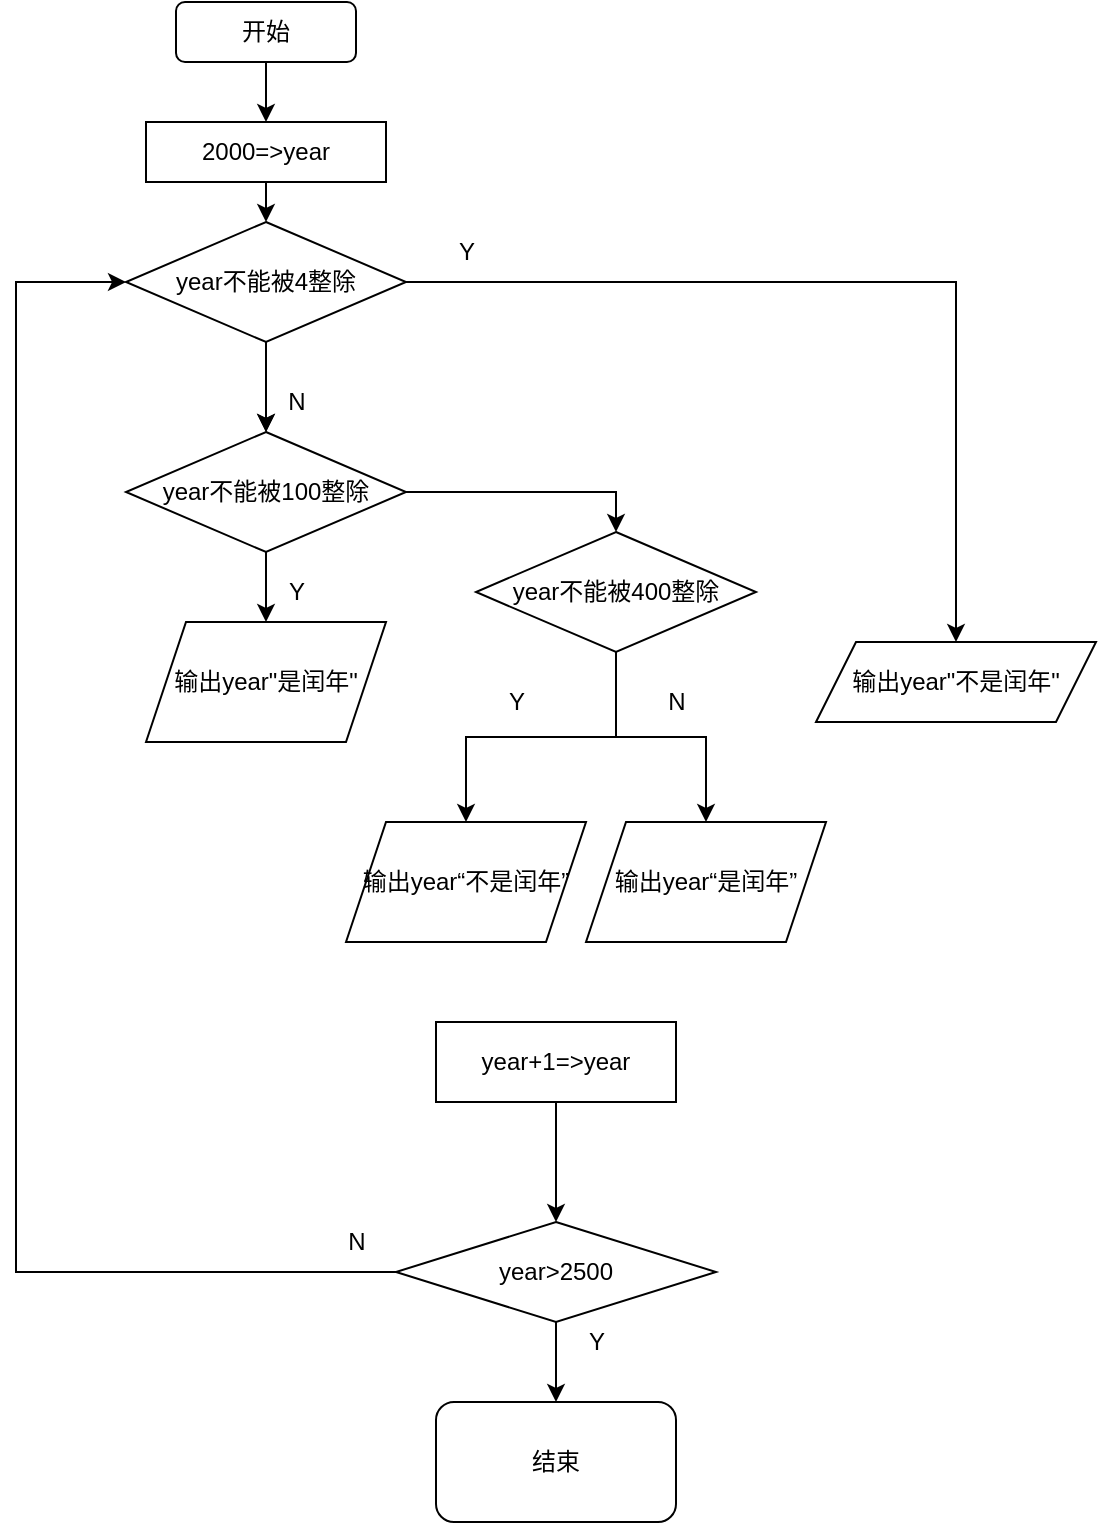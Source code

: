<mxfile version="20.3.0" type="github">
  <diagram id="0jpka9_DnC1QhJvKmDaA" name="第 1 页">
    <mxGraphModel dx="334" dy="537" grid="1" gridSize="10" guides="1" tooltips="1" connect="1" arrows="1" fold="1" page="1" pageScale="1" pageWidth="827" pageHeight="1169" math="0" shadow="0">
      <root>
        <mxCell id="0" />
        <mxCell id="1" parent="0" />
        <mxCell id="0UhG0RffmmsP41roC84z-14" style="edgeStyle=orthogonalEdgeStyle;rounded=0;orthogonalLoop=1;jettySize=auto;html=1;entryX=0.5;entryY=0;entryDx=0;entryDy=0;" edge="1" parent="1" source="0UhG0RffmmsP41roC84z-1" target="0UhG0RffmmsP41roC84z-2">
          <mxGeometry relative="1" as="geometry" />
        </mxCell>
        <mxCell id="0UhG0RffmmsP41roC84z-1" value="开始" style="rounded=1;whiteSpace=wrap;html=1;" vertex="1" parent="1">
          <mxGeometry x="360" y="10" width="90" height="30" as="geometry" />
        </mxCell>
        <mxCell id="0UhG0RffmmsP41roC84z-13" style="edgeStyle=orthogonalEdgeStyle;rounded=0;orthogonalLoop=1;jettySize=auto;html=1;exitX=0.5;exitY=1;exitDx=0;exitDy=0;entryX=0.5;entryY=0;entryDx=0;entryDy=0;" edge="1" parent="1" source="0UhG0RffmmsP41roC84z-2" target="0UhG0RffmmsP41roC84z-3">
          <mxGeometry relative="1" as="geometry" />
        </mxCell>
        <mxCell id="0UhG0RffmmsP41roC84z-2" value="2000=&amp;gt;year" style="rounded=0;whiteSpace=wrap;html=1;" vertex="1" parent="1">
          <mxGeometry x="345" y="70" width="120" height="30" as="geometry" />
        </mxCell>
        <mxCell id="0UhG0RffmmsP41roC84z-5" value="" style="edgeStyle=orthogonalEdgeStyle;rounded=0;orthogonalLoop=1;jettySize=auto;html=1;" edge="1" parent="1" source="0UhG0RffmmsP41roC84z-3" target="0UhG0RffmmsP41roC84z-4">
          <mxGeometry relative="1" as="geometry" />
        </mxCell>
        <mxCell id="0UhG0RffmmsP41roC84z-6" value="" style="edgeStyle=orthogonalEdgeStyle;rounded=0;orthogonalLoop=1;jettySize=auto;html=1;" edge="1" parent="1" source="0UhG0RffmmsP41roC84z-3" target="0UhG0RffmmsP41roC84z-4">
          <mxGeometry relative="1" as="geometry" />
        </mxCell>
        <mxCell id="0UhG0RffmmsP41roC84z-20" style="edgeStyle=orthogonalEdgeStyle;rounded=0;orthogonalLoop=1;jettySize=auto;html=1;entryX=0.5;entryY=0;entryDx=0;entryDy=0;" edge="1" parent="1" source="0UhG0RffmmsP41roC84z-3" target="0UhG0RffmmsP41roC84z-19">
          <mxGeometry relative="1" as="geometry" />
        </mxCell>
        <mxCell id="0UhG0RffmmsP41roC84z-3" value="year不能被4整除" style="rhombus;whiteSpace=wrap;html=1;" vertex="1" parent="1">
          <mxGeometry x="335" y="120" width="140" height="60" as="geometry" />
        </mxCell>
        <mxCell id="0UhG0RffmmsP41roC84z-12" style="edgeStyle=orthogonalEdgeStyle;rounded=0;orthogonalLoop=1;jettySize=auto;html=1;exitX=0.5;exitY=1;exitDx=0;exitDy=0;entryX=0.5;entryY=0;entryDx=0;entryDy=0;" edge="1" parent="1" source="0UhG0RffmmsP41roC84z-4" target="0UhG0RffmmsP41roC84z-11">
          <mxGeometry relative="1" as="geometry" />
        </mxCell>
        <mxCell id="0UhG0RffmmsP41roC84z-22" style="edgeStyle=orthogonalEdgeStyle;rounded=0;orthogonalLoop=1;jettySize=auto;html=1;entryX=0.5;entryY=0;entryDx=0;entryDy=0;" edge="1" parent="1" source="0UhG0RffmmsP41roC84z-4" target="0UhG0RffmmsP41roC84z-16">
          <mxGeometry relative="1" as="geometry" />
        </mxCell>
        <mxCell id="0UhG0RffmmsP41roC84z-4" value="year不能被100整除" style="rhombus;whiteSpace=wrap;html=1;" vertex="1" parent="1">
          <mxGeometry x="335" y="225" width="140" height="60" as="geometry" />
        </mxCell>
        <mxCell id="0UhG0RffmmsP41roC84z-7" value="N" style="text;html=1;align=center;verticalAlign=middle;resizable=0;points=[];autosize=1;strokeColor=none;fillColor=none;" vertex="1" parent="1">
          <mxGeometry x="405" y="195" width="30" height="30" as="geometry" />
        </mxCell>
        <mxCell id="0UhG0RffmmsP41roC84z-11" value="输出year&quot;是闰年&quot;" style="shape=parallelogram;perimeter=parallelogramPerimeter;whiteSpace=wrap;html=1;fixedSize=1;" vertex="1" parent="1">
          <mxGeometry x="345" y="320" width="120" height="60" as="geometry" />
        </mxCell>
        <mxCell id="0UhG0RffmmsP41roC84z-15" value="Y" style="text;html=1;align=center;verticalAlign=middle;resizable=0;points=[];autosize=1;strokeColor=none;fillColor=none;" vertex="1" parent="1">
          <mxGeometry x="405" y="290" width="30" height="30" as="geometry" />
        </mxCell>
        <mxCell id="0UhG0RffmmsP41roC84z-25" style="edgeStyle=orthogonalEdgeStyle;rounded=0;orthogonalLoop=1;jettySize=auto;html=1;entryX=0.5;entryY=0;entryDx=0;entryDy=0;" edge="1" parent="1" source="0UhG0RffmmsP41roC84z-16" target="0UhG0RffmmsP41roC84z-23">
          <mxGeometry relative="1" as="geometry" />
        </mxCell>
        <mxCell id="0UhG0RffmmsP41roC84z-26" style="edgeStyle=orthogonalEdgeStyle;rounded=0;orthogonalLoop=1;jettySize=auto;html=1;entryX=0.5;entryY=0;entryDx=0;entryDy=0;" edge="1" parent="1" source="0UhG0RffmmsP41roC84z-16" target="0UhG0RffmmsP41roC84z-24">
          <mxGeometry relative="1" as="geometry" />
        </mxCell>
        <mxCell id="0UhG0RffmmsP41roC84z-16" value="year不能被400整除" style="rhombus;whiteSpace=wrap;html=1;" vertex="1" parent="1">
          <mxGeometry x="510" y="275" width="140" height="60" as="geometry" />
        </mxCell>
        <mxCell id="0UhG0RffmmsP41roC84z-18" value="Y" style="text;html=1;align=center;verticalAlign=middle;resizable=0;points=[];autosize=1;strokeColor=none;fillColor=none;" vertex="1" parent="1">
          <mxGeometry x="490" y="120" width="30" height="30" as="geometry" />
        </mxCell>
        <mxCell id="0UhG0RffmmsP41roC84z-19" value="输出year&quot;不是闰年&quot;" style="shape=parallelogram;perimeter=parallelogramPerimeter;whiteSpace=wrap;html=1;fixedSize=1;" vertex="1" parent="1">
          <mxGeometry x="680" y="330" width="140" height="40" as="geometry" />
        </mxCell>
        <mxCell id="0UhG0RffmmsP41roC84z-23" value="输出year“不是闰年”" style="shape=parallelogram;perimeter=parallelogramPerimeter;whiteSpace=wrap;html=1;fixedSize=1;" vertex="1" parent="1">
          <mxGeometry x="445" y="420" width="120" height="60" as="geometry" />
        </mxCell>
        <mxCell id="0UhG0RffmmsP41roC84z-24" value="输出year“是闰年”" style="shape=parallelogram;perimeter=parallelogramPerimeter;whiteSpace=wrap;html=1;fixedSize=1;" vertex="1" parent="1">
          <mxGeometry x="565" y="420" width="120" height="60" as="geometry" />
        </mxCell>
        <mxCell id="0UhG0RffmmsP41roC84z-27" value="Y" style="text;html=1;align=center;verticalAlign=middle;resizable=0;points=[];autosize=1;strokeColor=none;fillColor=none;" vertex="1" parent="1">
          <mxGeometry x="515" y="345" width="30" height="30" as="geometry" />
        </mxCell>
        <mxCell id="0UhG0RffmmsP41roC84z-28" value="N" style="text;html=1;align=center;verticalAlign=middle;resizable=0;points=[];autosize=1;strokeColor=none;fillColor=none;" vertex="1" parent="1">
          <mxGeometry x="595" y="345" width="30" height="30" as="geometry" />
        </mxCell>
        <mxCell id="0UhG0RffmmsP41roC84z-31" value="" style="edgeStyle=orthogonalEdgeStyle;rounded=0;orthogonalLoop=1;jettySize=auto;html=1;" edge="1" parent="1" source="0UhG0RffmmsP41roC84z-29" target="0UhG0RffmmsP41roC84z-30">
          <mxGeometry relative="1" as="geometry" />
        </mxCell>
        <mxCell id="0UhG0RffmmsP41roC84z-29" value="year+1=&amp;gt;year" style="whiteSpace=wrap;html=1;" vertex="1" parent="1">
          <mxGeometry x="490" y="520" width="120" height="40" as="geometry" />
        </mxCell>
        <mxCell id="0UhG0RffmmsP41roC84z-33" style="edgeStyle=orthogonalEdgeStyle;rounded=0;orthogonalLoop=1;jettySize=auto;html=1;entryX=0.5;entryY=0;entryDx=0;entryDy=0;" edge="1" parent="1" source="0UhG0RffmmsP41roC84z-30" target="0UhG0RffmmsP41roC84z-32">
          <mxGeometry relative="1" as="geometry" />
        </mxCell>
        <mxCell id="0UhG0RffmmsP41roC84z-37" style="edgeStyle=orthogonalEdgeStyle;rounded=0;orthogonalLoop=1;jettySize=auto;html=1;entryX=0;entryY=0.5;entryDx=0;entryDy=0;" edge="1" parent="1" source="0UhG0RffmmsP41roC84z-30" target="0UhG0RffmmsP41roC84z-3">
          <mxGeometry relative="1" as="geometry">
            <mxPoint x="280" y="250" as="targetPoint" />
            <Array as="points">
              <mxPoint x="280" y="645" />
              <mxPoint x="280" y="150" />
            </Array>
          </mxGeometry>
        </mxCell>
        <mxCell id="0UhG0RffmmsP41roC84z-30" value="year&amp;gt;2500" style="rhombus;whiteSpace=wrap;html=1;" vertex="1" parent="1">
          <mxGeometry x="470" y="620" width="160" height="50" as="geometry" />
        </mxCell>
        <mxCell id="0UhG0RffmmsP41roC84z-32" value="结束" style="rounded=1;whiteSpace=wrap;html=1;" vertex="1" parent="1">
          <mxGeometry x="490" y="710" width="120" height="60" as="geometry" />
        </mxCell>
        <mxCell id="0UhG0RffmmsP41roC84z-34" value="Y" style="text;html=1;align=center;verticalAlign=middle;resizable=0;points=[];autosize=1;strokeColor=none;fillColor=none;" vertex="1" parent="1">
          <mxGeometry x="555" y="665" width="30" height="30" as="geometry" />
        </mxCell>
        <mxCell id="0UhG0RffmmsP41roC84z-38" value="N" style="text;html=1;align=center;verticalAlign=middle;resizable=0;points=[];autosize=1;strokeColor=none;fillColor=none;" vertex="1" parent="1">
          <mxGeometry x="435" y="615" width="30" height="30" as="geometry" />
        </mxCell>
      </root>
    </mxGraphModel>
  </diagram>
</mxfile>
